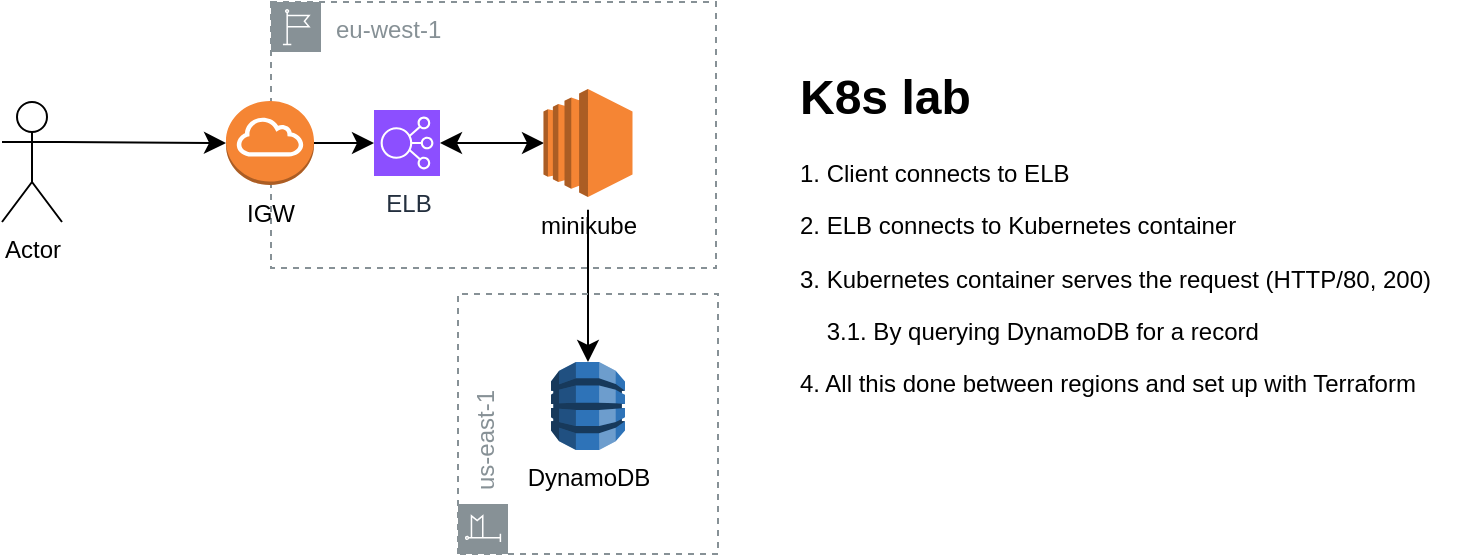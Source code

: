 <mxfile version="27.0.9">
  <diagram name="Page-1" id="YO6fI4UiuW-zHiKsXfEC">
    <mxGraphModel dx="701" dy="815" grid="0" gridSize="10" guides="1" tooltips="1" connect="1" arrows="1" fold="1" page="1" pageScale="1" pageWidth="800" pageHeight="400" math="0" shadow="0">
      <root>
        <mxCell id="0" />
        <mxCell id="1" parent="0" />
        <mxCell id="aBk0e4fkvTpgOlKFJHKp-10" value="eu-west-1" style="sketch=0;outlineConnect=0;gradientColor=none;html=1;whiteSpace=wrap;fontSize=12;fontStyle=0;shape=mxgraph.aws4.group;grIcon=mxgraph.aws4.group_region;strokeColor=#879196;fillColor=none;verticalAlign=top;align=left;spacingLeft=30;fontColor=#879196;dashed=1;" parent="1" vertex="1">
          <mxGeometry x="183.5" y="76" width="222.5" height="133" as="geometry" />
        </mxCell>
        <mxCell id="aBk0e4fkvTpgOlKFJHKp-7" value="" style="endArrow=classic;html=1;rounded=0;fontSize=12;startSize=8;endSize=8;curved=1;exitX=0.5;exitY=0.95;exitDx=0;exitDy=0;exitPerimeter=0;entryX=0.5;entryY=0;entryDx=0;entryDy=0;entryPerimeter=0;" parent="1" target="aBk0e4fkvTpgOlKFJHKp-6" edge="1">
          <mxGeometry width="50" height="50" relative="1" as="geometry">
            <mxPoint x="342" y="179.9" as="sourcePoint" />
            <mxPoint x="223" y="255" as="targetPoint" />
          </mxGeometry>
        </mxCell>
        <mxCell id="aBk0e4fkvTpgOlKFJHKp-1" value="Actor" style="shape=umlActor;verticalLabelPosition=bottom;verticalAlign=top;html=1;outlineConnect=0;" parent="1" vertex="1">
          <mxGeometry x="49" y="126" width="30" height="60" as="geometry" />
        </mxCell>
        <mxCell id="aBk0e4fkvTpgOlKFJHKp-2" value="ELB" style="sketch=0;points=[[0,0,0],[0.25,0,0],[0.5,0,0],[0.75,0,0],[1,0,0],[0,1,0],[0.25,1,0],[0.5,1,0],[0.75,1,0],[1,1,0],[0,0.25,0],[0,0.5,0],[0,0.75,0],[1,0.25,0],[1,0.5,0],[1,0.75,0]];outlineConnect=0;fontColor=#232F3E;fillColor=#8C4FFF;strokeColor=#ffffff;dashed=0;verticalLabelPosition=bottom;verticalAlign=top;align=center;html=1;fontSize=12;fontStyle=0;aspect=fixed;shape=mxgraph.aws4.resourceIcon;resIcon=mxgraph.aws4.elastic_load_balancing;" parent="1" vertex="1">
          <mxGeometry x="235" y="130" width="33" height="33" as="geometry" />
        </mxCell>
        <mxCell id="aBk0e4fkvTpgOlKFJHKp-3" value="" style="endArrow=classic;html=1;rounded=0;fontSize=12;startSize=8;endSize=8;curved=1;exitX=1;exitY=0.333;exitDx=0;exitDy=0;exitPerimeter=0;entryX=0;entryY=0.5;entryDx=0;entryDy=0;entryPerimeter=0;" parent="1" source="aBk0e4fkvTpgOlKFJHKp-1" target="faw6b0mYo4fymj4pTFK4-1" edge="1">
          <mxGeometry width="50" height="50" relative="1" as="geometry">
            <mxPoint x="109" y="146" as="sourcePoint" />
            <mxPoint x="130" y="147" as="targetPoint" />
          </mxGeometry>
        </mxCell>
        <mxCell id="aBk0e4fkvTpgOlKFJHKp-4" value="" style="endArrow=classic;startArrow=classic;html=1;rounded=0;fontSize=12;startSize=8;endSize=8;curved=1;exitX=1;exitY=0.5;exitDx=0;exitDy=0;exitPerimeter=0;entryX=0;entryY=0.5;entryDx=0;entryDy=0;entryPerimeter=0;" parent="1" source="aBk0e4fkvTpgOlKFJHKp-2" edge="1">
          <mxGeometry width="50" height="50" relative="1" as="geometry">
            <mxPoint x="287" y="207" as="sourcePoint" />
            <mxPoint x="320" y="146.5" as="targetPoint" />
          </mxGeometry>
        </mxCell>
        <mxCell id="aBk0e4fkvTpgOlKFJHKp-6" value="DynamoDB" style="outlineConnect=0;dashed=0;verticalLabelPosition=bottom;verticalAlign=top;align=center;html=1;shape=mxgraph.aws3.dynamo_db;fillColor=#2E73B8;gradientColor=none;" parent="1" vertex="1">
          <mxGeometry x="323.5" y="256" width="37" height="44" as="geometry" />
        </mxCell>
        <mxCell id="aBk0e4fkvTpgOlKFJHKp-8" value="&lt;h1 style=&quot;margin-top: 0px;&quot;&gt;K8s lab&lt;br&gt;&lt;/h1&gt;&lt;p&gt;1. Client connects to ELB&lt;/p&gt;&lt;p&gt;2. ELB connects to Kubernetes container&lt;/p&gt;&lt;p&gt;3. Kubernetes container serves the request (HTTP/80, 200)&lt;/p&gt;&lt;p&gt;&amp;nbsp;&amp;nbsp;&amp;nbsp; 3.1. By querying DynamoDB for a record&lt;/p&gt;&lt;p&gt;4. All this done between regions and set up with Terraform&lt;br&gt;&lt;/p&gt;" style="text;html=1;whiteSpace=wrap;overflow=hidden;rounded=0;" parent="1" vertex="1">
          <mxGeometry x="446" y="103" width="341" height="187" as="geometry" />
        </mxCell>
        <mxCell id="aBk0e4fkvTpgOlKFJHKp-9" value="us-east-1" style="sketch=0;outlineConnect=0;gradientColor=none;html=1;whiteSpace=wrap;fontSize=12;fontStyle=0;shape=mxgraph.aws4.group;grIcon=mxgraph.aws4.group_region;strokeColor=#879196;fillColor=none;verticalAlign=top;align=left;spacingLeft=30;fontColor=#879196;dashed=1;rotation=-90;" parent="1" vertex="1">
          <mxGeometry x="277" y="222" width="130" height="130" as="geometry" />
        </mxCell>
        <mxCell id="R3kzgWhnijGcorkh3ly7-1" value="minikube" style="outlineConnect=0;dashed=0;verticalLabelPosition=bottom;verticalAlign=top;align=center;html=1;shape=mxgraph.aws3.ec2;fillColor=#F58534;gradientColor=none;" parent="1" vertex="1">
          <mxGeometry x="319.75" y="119.5" width="44.5" height="54" as="geometry" />
        </mxCell>
        <mxCell id="faw6b0mYo4fymj4pTFK4-1" value="IGW" style="outlineConnect=0;dashed=0;verticalLabelPosition=bottom;verticalAlign=top;align=center;html=1;shape=mxgraph.aws3.internet_gateway;fillColor=#F58534;gradientColor=none;" parent="1" vertex="1">
          <mxGeometry x="161" y="125.5" width="44" height="42" as="geometry" />
        </mxCell>
        <mxCell id="faw6b0mYo4fymj4pTFK4-3" value="" style="endArrow=classic;html=1;rounded=0;fontSize=12;startSize=8;endSize=8;curved=1;exitX=1;exitY=0.5;exitDx=0;exitDy=0;exitPerimeter=0;entryX=0;entryY=0.5;entryDx=0;entryDy=0;entryPerimeter=0;" parent="1" source="faw6b0mYo4fymj4pTFK4-1" target="aBk0e4fkvTpgOlKFJHKp-2" edge="1">
          <mxGeometry width="50" height="50" relative="1" as="geometry">
            <mxPoint x="150" y="319" as="sourcePoint" />
            <mxPoint x="200" y="269" as="targetPoint" />
          </mxGeometry>
        </mxCell>
      </root>
    </mxGraphModel>
  </diagram>
</mxfile>
